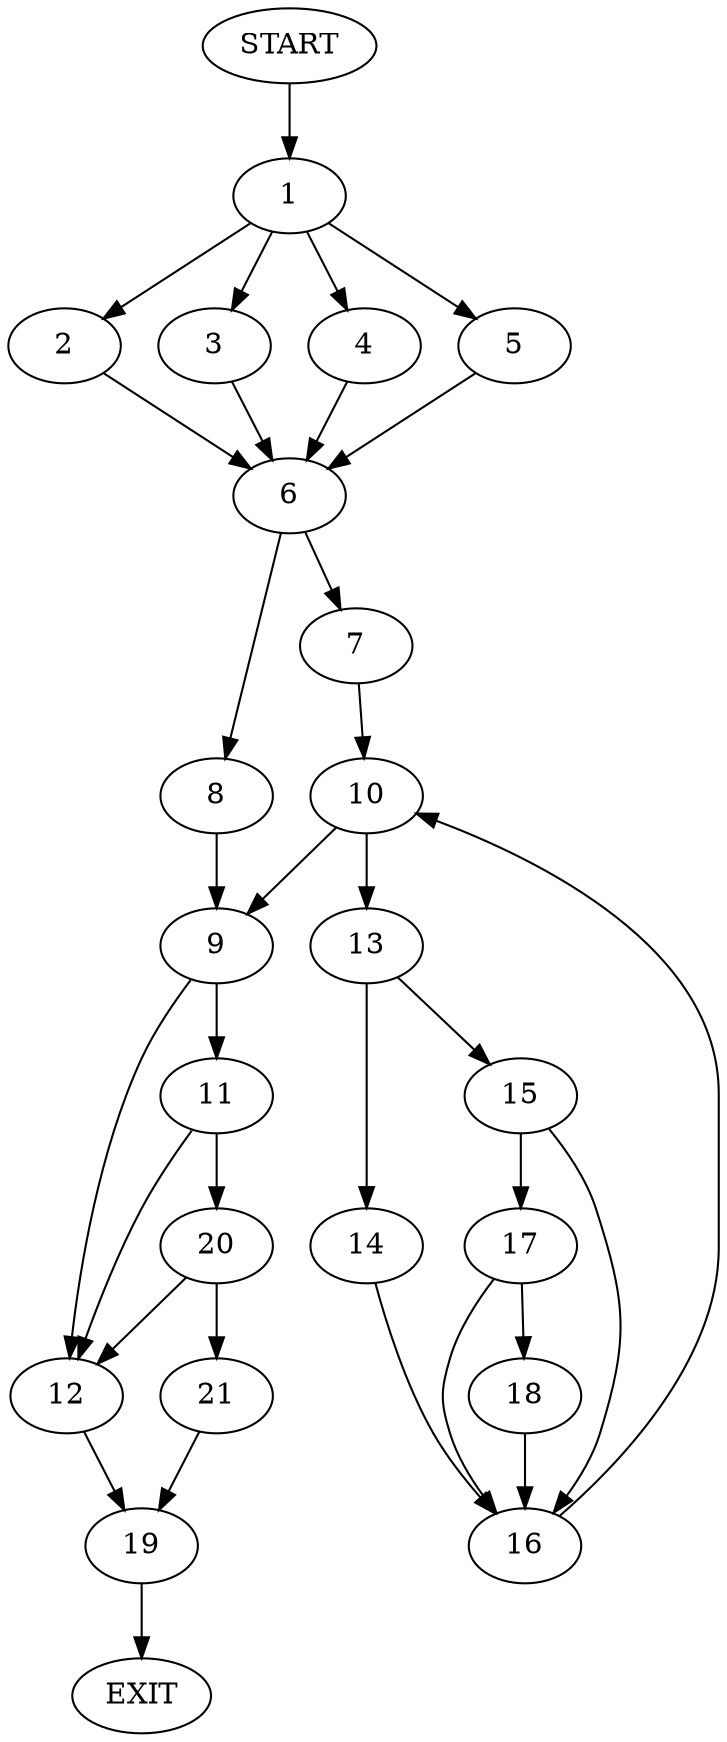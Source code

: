 digraph {
0 [label="START"]
22 [label="EXIT"]
0 -> 1
1 -> 2
1 -> 3
1 -> 4
1 -> 5
3 -> 6
2 -> 6
5 -> 6
4 -> 6
6 -> 7
6 -> 8
8 -> 9
7 -> 10
9 -> 11
9 -> 12
10 -> 13
10 -> 9
13 -> 14
13 -> 15
14 -> 16
15 -> 16
15 -> 17
16 -> 10
17 -> 16
17 -> 18
18 -> 16
12 -> 19
11 -> 20
11 -> 12
20 -> 12
20 -> 21
21 -> 19
19 -> 22
}
